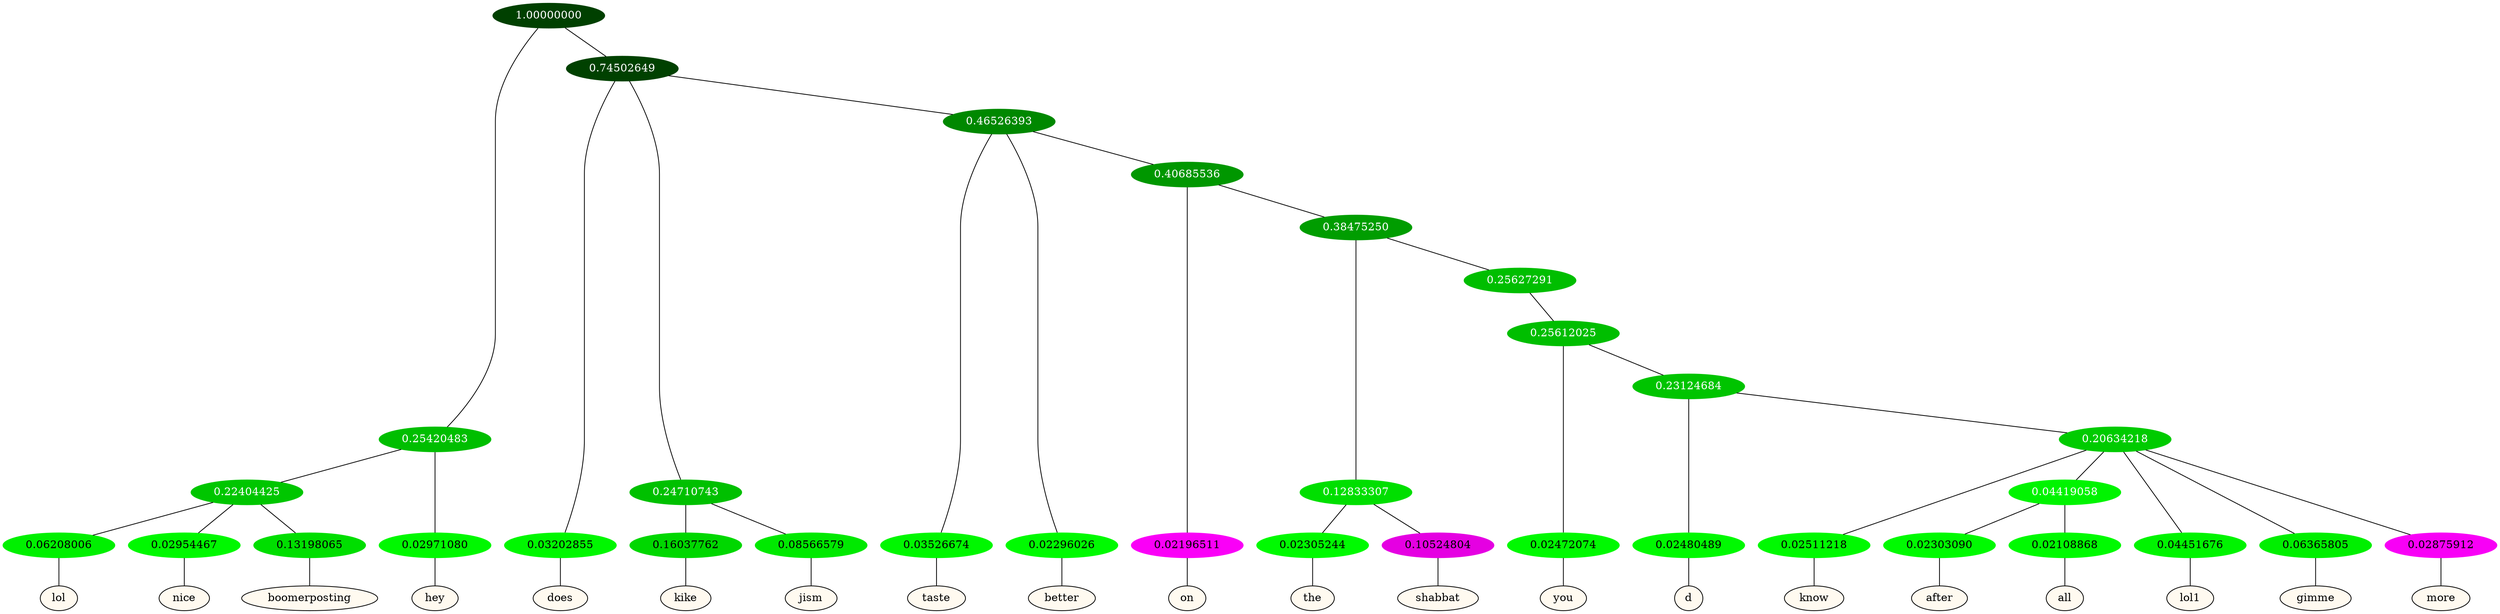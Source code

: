 graph {
	node [format=png height=0.15 nodesep=0.001 ordering=out overlap=prism overlap_scaling=0.01 ranksep=0.001 ratio=0.2 style=filled width=0.15]
	{
		rank=same
		a_w_8 [label=lol color=black fillcolor=floralwhite style="filled,solid"]
		a_w_9 [label=nice color=black fillcolor=floralwhite style="filled,solid"]
		a_w_10 [label=boomerposting color=black fillcolor=floralwhite style="filled,solid"]
		a_w_4 [label=hey color=black fillcolor=floralwhite style="filled,solid"]
		a_w_5 [label=does color=black fillcolor=floralwhite style="filled,solid"]
		a_w_11 [label=kike color=black fillcolor=floralwhite style="filled,solid"]
		a_w_12 [label=jism color=black fillcolor=floralwhite style="filled,solid"]
		a_w_13 [label=taste color=black fillcolor=floralwhite style="filled,solid"]
		a_w_14 [label=better color=black fillcolor=floralwhite style="filled,solid"]
		a_w_16 [label=on color=black fillcolor=floralwhite style="filled,solid"]
		a_w_20 [label=the color=black fillcolor=floralwhite style="filled,solid"]
		a_w_21 [label=shabbat color=black fillcolor=floralwhite style="filled,solid"]
		a_w_23 [label=you color=black fillcolor=floralwhite style="filled,solid"]
		a_w_25 [label=d color=black fillcolor=floralwhite style="filled,solid"]
		a_w_27 [label=know color=black fillcolor=floralwhite style="filled,solid"]
		a_w_32 [label=after color=black fillcolor=floralwhite style="filled,solid"]
		a_w_33 [label=all color=black fillcolor=floralwhite style="filled,solid"]
		a_w_29 [label=lol1 color=black fillcolor=floralwhite style="filled,solid"]
		a_w_30 [label=gimme color=black fillcolor=floralwhite style="filled,solid"]
		a_w_31 [label=more color=black fillcolor=floralwhite style="filled,solid"]
	}
	a_n_8 -- a_w_8
	a_n_9 -- a_w_9
	a_n_10 -- a_w_10
	a_n_4 -- a_w_4
	a_n_5 -- a_w_5
	a_n_11 -- a_w_11
	a_n_12 -- a_w_12
	a_n_13 -- a_w_13
	a_n_14 -- a_w_14
	a_n_16 -- a_w_16
	a_n_20 -- a_w_20
	a_n_21 -- a_w_21
	a_n_23 -- a_w_23
	a_n_25 -- a_w_25
	a_n_27 -- a_w_27
	a_n_32 -- a_w_32
	a_n_33 -- a_w_33
	a_n_29 -- a_w_29
	a_n_30 -- a_w_30
	a_n_31 -- a_w_31
	{
		rank=same
		a_n_8 [label=0.06208006 color="0.334 1.000 0.938" fontcolor=black]
		a_n_9 [label=0.02954467 color="0.334 1.000 0.970" fontcolor=black]
		a_n_10 [label=0.13198065 color="0.334 1.000 0.868" fontcolor=black]
		a_n_4 [label=0.02971080 color="0.334 1.000 0.970" fontcolor=black]
		a_n_5 [label=0.03202855 color="0.334 1.000 0.968" fontcolor=black]
		a_n_11 [label=0.16037762 color="0.334 1.000 0.840" fontcolor=black]
		a_n_12 [label=0.08566579 color="0.334 1.000 0.914" fontcolor=black]
		a_n_13 [label=0.03526674 color="0.334 1.000 0.965" fontcolor=black]
		a_n_14 [label=0.02296026 color="0.334 1.000 0.977" fontcolor=black]
		a_n_16 [label=0.02196511 color="0.835 1.000 0.978" fontcolor=black]
		a_n_20 [label=0.02305244 color="0.334 1.000 0.977" fontcolor=black]
		a_n_21 [label=0.10524804 color="0.835 1.000 0.895" fontcolor=black]
		a_n_23 [label=0.02472074 color="0.334 1.000 0.975" fontcolor=black]
		a_n_25 [label=0.02480489 color="0.334 1.000 0.975" fontcolor=black]
		a_n_27 [label=0.02511218 color="0.334 1.000 0.975" fontcolor=black]
		a_n_32 [label=0.02303090 color="0.334 1.000 0.977" fontcolor=black]
		a_n_33 [label=0.02108868 color="0.334 1.000 0.979" fontcolor=black]
		a_n_29 [label=0.04451676 color="0.334 1.000 0.955" fontcolor=black]
		a_n_30 [label=0.06365805 color="0.334 1.000 0.936" fontcolor=black]
		a_n_31 [label=0.02875912 color="0.835 1.000 0.971" fontcolor=black]
	}
	a_n_0 [label=1.00000000 color="0.334 1.000 0.250" fontcolor=grey99]
	a_n_1 [label=0.25420483 color="0.334 1.000 0.746" fontcolor=grey99]
	a_n_0 -- a_n_1
	a_n_2 [label=0.74502649 color="0.334 1.000 0.255" fontcolor=grey99]
	a_n_0 -- a_n_2
	a_n_3 [label=0.22404425 color="0.334 1.000 0.776" fontcolor=grey99]
	a_n_1 -- a_n_3
	a_n_1 -- a_n_4
	a_n_2 -- a_n_5
	a_n_6 [label=0.24710743 color="0.334 1.000 0.753" fontcolor=grey99]
	a_n_2 -- a_n_6
	a_n_7 [label=0.46526393 color="0.334 1.000 0.535" fontcolor=grey99]
	a_n_2 -- a_n_7
	a_n_3 -- a_n_8
	a_n_3 -- a_n_9
	a_n_3 -- a_n_10
	a_n_6 -- a_n_11
	a_n_6 -- a_n_12
	a_n_7 -- a_n_13
	a_n_7 -- a_n_14
	a_n_15 [label=0.40685536 color="0.334 1.000 0.593" fontcolor=grey99]
	a_n_7 -- a_n_15
	a_n_15 -- a_n_16
	a_n_17 [label=0.38475250 color="0.334 1.000 0.615" fontcolor=grey99]
	a_n_15 -- a_n_17
	a_n_18 [label=0.12833307 color="0.334 1.000 0.872" fontcolor=grey99]
	a_n_17 -- a_n_18
	a_n_19 [label=0.25627291 color="0.334 1.000 0.744" fontcolor=grey99]
	a_n_17 -- a_n_19
	a_n_18 -- a_n_20
	a_n_18 -- a_n_21
	a_n_22 [label=0.25612025 color="0.334 1.000 0.744" fontcolor=grey99]
	a_n_19 -- a_n_22
	a_n_22 -- a_n_23
	a_n_24 [label=0.23124684 color="0.334 1.000 0.769" fontcolor=grey99]
	a_n_22 -- a_n_24
	a_n_24 -- a_n_25
	a_n_26 [label=0.20634218 color="0.334 1.000 0.794" fontcolor=grey99]
	a_n_24 -- a_n_26
	a_n_26 -- a_n_27
	a_n_28 [label=0.04419058 color="0.334 1.000 0.956" fontcolor=grey99]
	a_n_26 -- a_n_28
	a_n_26 -- a_n_29
	a_n_26 -- a_n_30
	a_n_26 -- a_n_31
	a_n_28 -- a_n_32
	a_n_28 -- a_n_33
}

